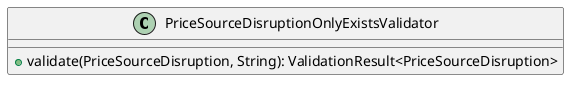 @startuml

    class PriceSourceDisruptionOnlyExistsValidator [[PriceSourceDisruptionOnlyExistsValidator.html]] {
        +validate(PriceSourceDisruption, String): ValidationResult<PriceSourceDisruption>
    }

@enduml
